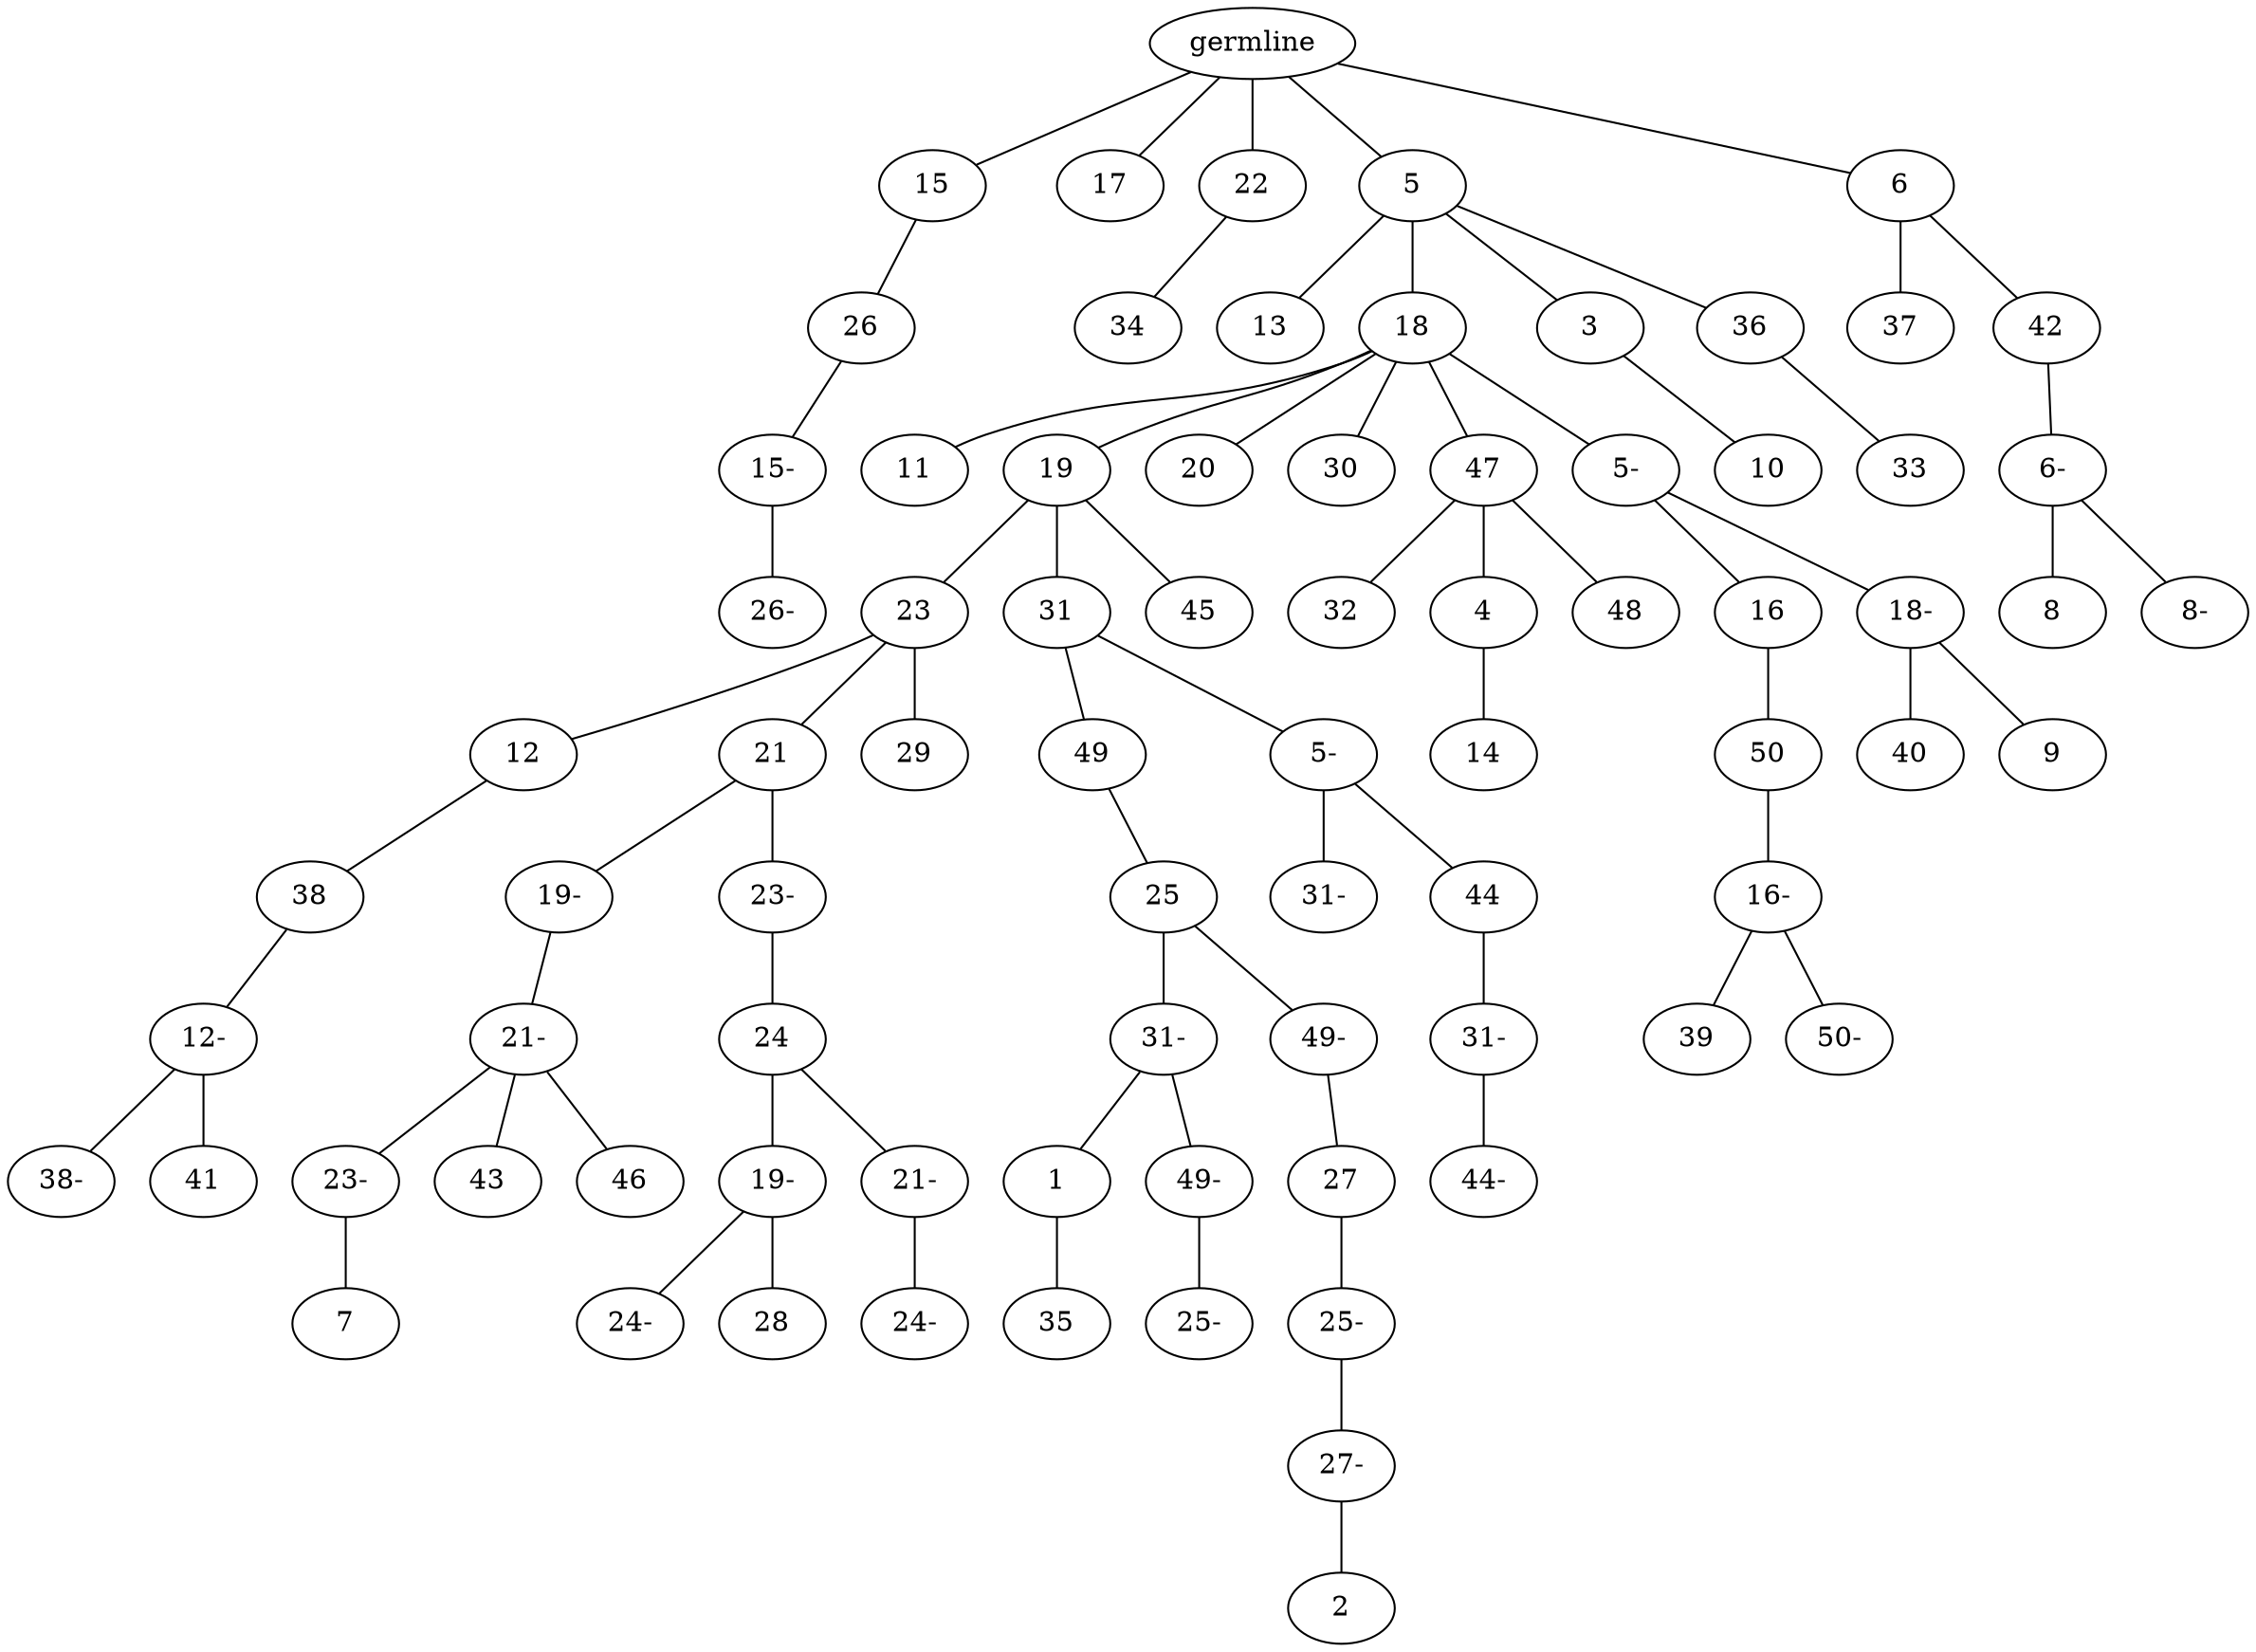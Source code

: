 graph tree {
    "139801416025232" [label="germline"];
    "139801419068176" [label="15"];
    "139801419067552" [label="26"];
    "139801419067696" [label="15-"];
    "139801419070336" [label="26-"];
    "139801419071152" [label="17"];
    "139801419068752" [label="22"];
    "139801419068800" [label="34"];
    "139801419068608" [label="5"];
    "139801403719296" [label="13"];
    "139801403719152" [label="18"];
    "139801403719104" [label="11"];
    "139801403719632" [label="19"];
    "139801403719248" [label="23"];
    "139801403717136" [label="12"];
    "139801403716944" [label="38"];
    "139801403719584" [label="12-"];
    "139801403715984" [label="38-"];
    "139801403715792" [label="41"];
    "139801403717040" [label="21"];
    "139801403715888" [label="19-"];
    "139801403715936" [label="21-"];
    "139801403716848" [label="23-"];
    "139801403717856" [label="7"];
    "139801403718000" [label="43"];
    "139801403716080" [label="46"];
    "139801403715840" [label="23-"];
    "139801403716512" [label="24"];
    "139801402892976" [label="19-"];
    "139801402892352" [label="24-"];
    "139801402894992" [label="28"];
    "139801402896336" [label="21-"];
    "139801402895280" [label="24-"];
    "139801403718240" [label="29"];
    "139801403717088" [label="31"];
    "139801402895520" [label="49"];
    "139801402892736" [label="25"];
    "139801402895184" [label="31-"];
    "139801402892544" [label="1"];
    "139801417417440" [label="35"];
    "139801402895616" [label="49-"];
    "139801402896000" [label="25-"];
    "139801402894368" [label="49-"];
    "139801402894128" [label="27"];
    "139801402896240" [label="25-"];
    "139801404007520" [label="27-"];
    "139801404010016" [label="2"];
    "139801402894848" [label="5-"];
    "139801402895328" [label="31-"];
    "139801402895040" [label="44"];
    "139801404006896" [label="31-"];
    "139801404008912" [label="44-"];
    "139801403718624" [label="45"];
    "139801403717328" [label="20"];
    "139801402893216" [label="30"];
    "139801402895952" [label="47"];
    "139801416436128" [label="32"];
    "139801404009392" [label="4"];
    "139801402064704" [label="14"];
    "139801404008816" [label="48"];
    "139801404006560" [label="5-"];
    "139801402063024" [label="16"];
    "139801402064416" [label="50"];
    "139801402064080" [label="16-"];
    "139801402063744" [label="39"];
    "139801413611136" [label="50-"];
    "139801402063936" [label="18-"];
    "139801402063984" [label="40"];
    "139801413609552" [label="9"];
    "139801403716176" [label="3"];
    "139801402061344" [label="10"];
    "139801403717952" [label="36"];
    "139801413610560" [label="33"];
    "139801419069472" [label="6"];
    "139801413609024" [label="37"];
    "139801413607776" [label="42"];
    "139801413611232" [label="6-"];
    "139801413608592" [label="8"];
    "139801413608544" [label="8-"];
    "139801416025232" -- "139801419068176";
    "139801416025232" -- "139801419071152";
    "139801416025232" -- "139801419068752";
    "139801416025232" -- "139801419068608";
    "139801416025232" -- "139801419069472";
    "139801419068176" -- "139801419067552";
    "139801419067552" -- "139801419067696";
    "139801419067696" -- "139801419070336";
    "139801419068752" -- "139801419068800";
    "139801419068608" -- "139801403719296";
    "139801419068608" -- "139801403719152";
    "139801419068608" -- "139801403716176";
    "139801419068608" -- "139801403717952";
    "139801403719152" -- "139801403719104";
    "139801403719152" -- "139801403719632";
    "139801403719152" -- "139801403717328";
    "139801403719152" -- "139801402893216";
    "139801403719152" -- "139801402895952";
    "139801403719152" -- "139801404006560";
    "139801403719632" -- "139801403719248";
    "139801403719632" -- "139801403717088";
    "139801403719632" -- "139801403718624";
    "139801403719248" -- "139801403717136";
    "139801403719248" -- "139801403717040";
    "139801403719248" -- "139801403718240";
    "139801403717136" -- "139801403716944";
    "139801403716944" -- "139801403719584";
    "139801403719584" -- "139801403715984";
    "139801403719584" -- "139801403715792";
    "139801403717040" -- "139801403715888";
    "139801403717040" -- "139801403715840";
    "139801403715888" -- "139801403715936";
    "139801403715936" -- "139801403716848";
    "139801403715936" -- "139801403718000";
    "139801403715936" -- "139801403716080";
    "139801403716848" -- "139801403717856";
    "139801403715840" -- "139801403716512";
    "139801403716512" -- "139801402892976";
    "139801403716512" -- "139801402896336";
    "139801402892976" -- "139801402892352";
    "139801402892976" -- "139801402894992";
    "139801402896336" -- "139801402895280";
    "139801403717088" -- "139801402895520";
    "139801403717088" -- "139801402894848";
    "139801402895520" -- "139801402892736";
    "139801402892736" -- "139801402895184";
    "139801402892736" -- "139801402894368";
    "139801402895184" -- "139801402892544";
    "139801402895184" -- "139801402895616";
    "139801402892544" -- "139801417417440";
    "139801402895616" -- "139801402896000";
    "139801402894368" -- "139801402894128";
    "139801402894128" -- "139801402896240";
    "139801402896240" -- "139801404007520";
    "139801404007520" -- "139801404010016";
    "139801402894848" -- "139801402895328";
    "139801402894848" -- "139801402895040";
    "139801402895040" -- "139801404006896";
    "139801404006896" -- "139801404008912";
    "139801402895952" -- "139801416436128";
    "139801402895952" -- "139801404009392";
    "139801402895952" -- "139801404008816";
    "139801404009392" -- "139801402064704";
    "139801404006560" -- "139801402063024";
    "139801404006560" -- "139801402063936";
    "139801402063024" -- "139801402064416";
    "139801402064416" -- "139801402064080";
    "139801402064080" -- "139801402063744";
    "139801402064080" -- "139801413611136";
    "139801402063936" -- "139801402063984";
    "139801402063936" -- "139801413609552";
    "139801403716176" -- "139801402061344";
    "139801403717952" -- "139801413610560";
    "139801419069472" -- "139801413609024";
    "139801419069472" -- "139801413607776";
    "139801413607776" -- "139801413611232";
    "139801413611232" -- "139801413608592";
    "139801413611232" -- "139801413608544";
}
